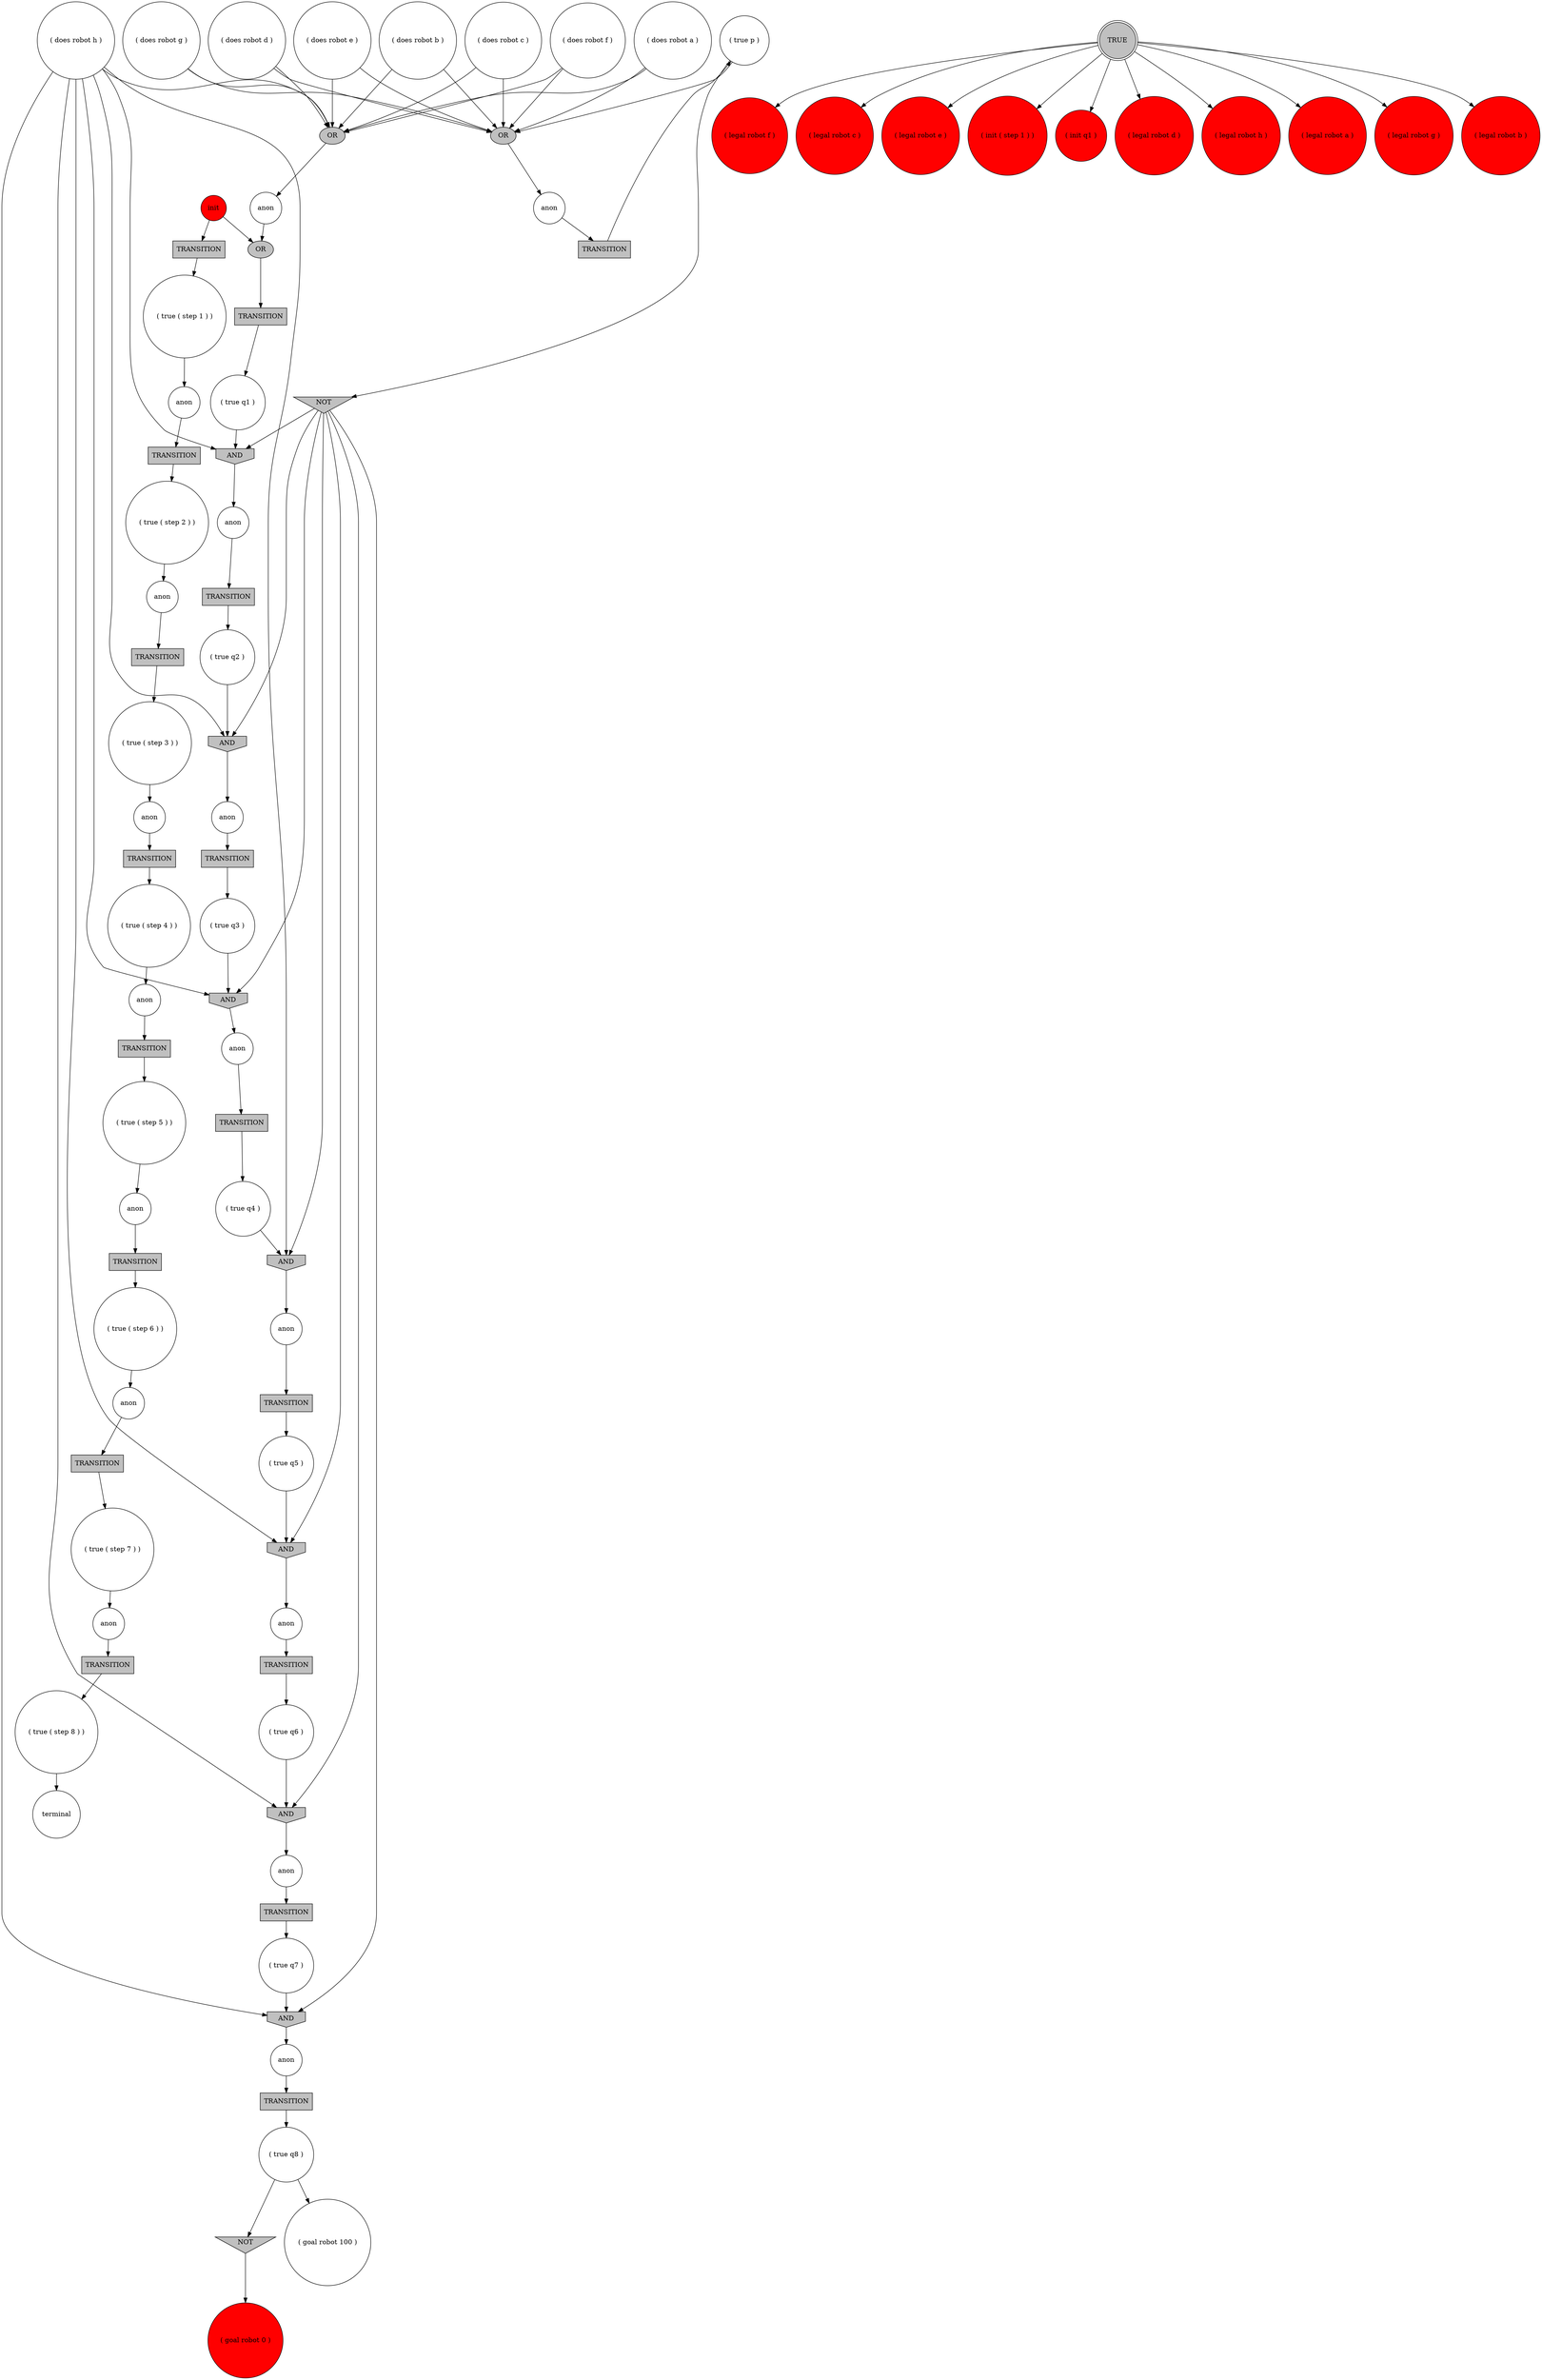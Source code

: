 digraph propNet
{
	"@5681f101"[shape=circle, style= filled, fillcolor=white, label="anon"]; "@5681f101"->"@5cd5dc15"; 
	"@42c0f640"[shape=box, style= filled, fillcolor=grey, label="TRANSITION"]; "@42c0f640"->"@29d9b3ea"; 
	"@7e934191"[shape=circle, style= filled, fillcolor=white, label="( true ( step 8 ) )"]; "@7e934191"->"@752b3dc3"; 
	"@2d539450"[shape=circle, style= filled, fillcolor=white, label="( does robot e )"]; "@2d539450"->"@4b7e54d8"; "@2d539450"->"@11a5af15"; 
	"@212894af"[shape=circle, style= filled, fillcolor=red, label="( legal robot f )"]; 
	"@57dcf2d4"[shape=circle, style= filled, fillcolor=white, label="( true q4 )"]; "@57dcf2d4"->"@35a21982"; 
	"@72131a9f"[shape=circle, style= filled, fillcolor=white, label="( true ( step 3 ) )"]; "@72131a9f"->"@5681f101"; 
	"@21001290"[shape=circle, style= filled, fillcolor=red, label="( legal robot c )"]; 
	"@6b460c57"[shape=circle, style= filled, fillcolor=white, label="( true q8 )"]; "@6b460c57"->"@6e4a1ae7"; "@6b460c57"->"@efa270e"; 
	"@1550f0c2"[shape=box, style= filled, fillcolor=grey, label="TRANSITION"]; "@1550f0c2"->"@6774b135"; 
	"@585faacd"[shape=circle, style= filled, fillcolor=red, label="( legal robot e )"]; 
	"@7d66c872"[shape=circle, style= filled, fillcolor=white, label="( does robot b )"]; "@7d66c872"->"@4b7e54d8"; "@7d66c872"->"@11a5af15"; 
	"@21b81c2c"[shape=circle, style= filled, fillcolor=white, label="( true q2 )"]; "@21b81c2c"->"@1e27b132"; 
	"@56464f52"[shape=box, style= filled, fillcolor=grey, label="TRANSITION"]; "@56464f52"->"@6b460c57"; 
	"@694151d4"[shape=circle, style= filled, fillcolor=white, label="anon"]; "@694151d4"->"@60a3a2c2"; 
	"@1e27b132"[shape=invhouse, style= filled, fillcolor=grey, label="AND"]; "@1e27b132"->"@980e034"; 
	"@9d8688"[shape=circle, style= filled, fillcolor=red, label="( init ( step 1 ) )"]; 
	"@525cbb4b"[shape=circle, style= filled, fillcolor=white, label="anon"]; "@525cbb4b"->"@4bdc8698"; 
	"@55beb41"[shape=box, style= filled, fillcolor=grey, label="TRANSITION"]; "@55beb41"->"@7ef1af4b"; 
	"@2cdf90c3"[shape=circle, style= filled, fillcolor=white, label="( true q6 )"]; "@2cdf90c3"->"@9312e2d"; 
	"@9312e2d"[shape=invhouse, style= filled, fillcolor=grey, label="AND"]; "@9312e2d"->"@421a4028"; 
	"@410fa292"[shape=circle, style= filled, fillcolor=white, label="anon"]; "@410fa292"->"@7f97199"; 
	"@788be196"[shape=box, style= filled, fillcolor=grey, label="TRANSITION"]; "@788be196"->"@72131a9f"; 
	"@2d5604b"[shape=circle, style= filled, fillcolor=white, label="anon"]; "@2d5604b"->"@56464f52"; 
	"@35a21982"[shape=invhouse, style= filled, fillcolor=grey, label="AND"]; "@35a21982"->"@410fa292"; 
	"@51d077f2"[shape=invtriangle, style= filled, fillcolor=grey, label="NOT"]; "@51d077f2"->"@5505df65"; "@51d077f2"->"@1e27b132"; "@51d077f2"->"@7b2dc8f2"; "@51d077f2"->"@35a21982"; "@51d077f2"->"@3601c976"; "@51d077f2"->"@9312e2d"; "@51d077f2"->"@4b947764"; 
	"@1aaffc0b"[shape=circle, style= filled, fillcolor=white, label="( true ( step 6 ) )"]; "@1aaffc0b"->"@525cbb4b"; 
	"@25b15d94"[shape=circle, style= filled, fillcolor=red, label="( init q1 )"]; 
	"@4b7e54d8"[shape=ellipse, style= filled, fillcolor=grey, label="OR"]; "@4b7e54d8"->"@2fcec325"; 
	"@225055fd"[shape=circle, style= filled, fillcolor=white, label="anon"]; "@225055fd"->"@788be196"; 
	"@6e4a1ae7"[shape=invtriangle, style= filled, fillcolor=grey, label="NOT"]; "@6e4a1ae7"->"@c05ef5e"; 
	"@723dc493"[shape=box, style= filled, fillcolor=grey, label="TRANSITION"]; "@723dc493"->"@7203e74b"; 
	"@3fed66c2"[shape=circle, style= filled, fillcolor=white, label="( does robot h )"]; "@3fed66c2"->"@5505df65"; "@3fed66c2"->"@1e27b132"; "@3fed66c2"->"@7b2dc8f2"; "@3fed66c2"->"@35a21982"; "@3fed66c2"->"@3601c976"; "@3fed66c2"->"@9312e2d"; "@3fed66c2"->"@4b947764"; "@3fed66c2"->"@11a5af15"; 
	"@587d6552"[shape=circle, style= filled, fillcolor=red, label="init"]; "@587d6552"->"@4b491917"; "@587d6552"->"@1550f0c2"; 
	"@11a5af15"[shape=ellipse, style= filled, fillcolor=grey, label="OR"]; "@11a5af15"->"@3327a2e8"; 
	"@421a4028"[shape=circle, style= filled, fillcolor=white, label="anon"]; "@421a4028"->"@773d55f1"; 
	"@29d9b3ea"[shape=circle, style= filled, fillcolor=white, label="( true p )"]; "@29d9b3ea"->"@51d077f2"; "@29d9b3ea"->"@4b7e54d8"; 
	"@34b80c8b"[shape=box, style= filled, fillcolor=grey, label="TRANSITION"]; "@34b80c8b"->"@22238496"; 
	"@980e034"[shape=circle, style= filled, fillcolor=white, label="anon"]; "@980e034"->"@723dc493"; 
	"@22238496"[shape=circle, style= filled, fillcolor=white, label="( true q1 )"]; "@22238496"->"@5505df65"; 
	"@8c16d76"[shape=circle, style= filled, fillcolor=white, label="anon"]; "@8c16d76"->"@3e19b03"; 
	"@39b9128e"[shape=box, style= filled, fillcolor=grey, label="TRANSITION"]; "@39b9128e"->"@7e934191"; 
	"@7ef1af4b"[shape=circle, style= filled, fillcolor=white, label="( true ( step 5 ) )"]; "@7ef1af4b"->"@5555050c"; 
	"@7166935d"[shape=box, style= filled, fillcolor=grey, label="TRANSITION"]; "@7166935d"->"@21b81c2c"; 
	"@5cd5dc15"[shape=box, style= filled, fillcolor=grey, label="TRANSITION"]; "@5cd5dc15"->"@14dc88ad"; 
	"@59bb547a"[shape=circle, style= filled, fillcolor=white, label="anon"]; "@59bb547a"->"@55beb41"; 
	"@6774b135"[shape=circle, style= filled, fillcolor=white, label="( true ( step 1 ) )"]; "@6774b135"->"@677f9f31"; 
	"@63a19e60"[shape=box, style= filled, fillcolor=grey, label="TRANSITION"]; "@63a19e60"->"@1aaffc0b"; 
	"@6a26c5e5"[shape=circle, style= filled, fillcolor=white, label="anon"]; "@6a26c5e5"->"@39b9128e"; 
	"@4bdc8698"[shape=box, style= filled, fillcolor=grey, label="TRANSITION"]; "@4bdc8698"->"@71f66d3c"; 
	"@4594f4d1"[shape=circle, style= filled, fillcolor=white, label="( does robot c )"]; "@4594f4d1"->"@4b7e54d8"; "@4594f4d1"->"@11a5af15"; 
	"@640ebb48"[shape=box, style= filled, fillcolor=grey, label="TRANSITION"]; "@640ebb48"->"@1c715ca3"; 
	"@7203e74b"[shape=circle, style= filled, fillcolor=white, label="( true q3 )"]; "@7203e74b"->"@7b2dc8f2"; 
	"@71f66d3c"[shape=circle, style= filled, fillcolor=white, label="( true ( step 7 ) )"]; "@71f66d3c"->"@6a26c5e5"; 
	"@68b8c873"[shape=circle, style= filled, fillcolor=white, label="( true q7 )"]; "@68b8c873"->"@4b947764"; 
	"@62b7cbfb"[shape=circle, style= filled, fillcolor=white, label="( does robot f )"]; "@62b7cbfb"->"@4b7e54d8"; "@62b7cbfb"->"@11a5af15"; 
	"@773d55f1"[shape=box, style= filled, fillcolor=grey, label="TRANSITION"]; "@773d55f1"->"@68b8c873"; 
	"@677f9f31"[shape=circle, style= filled, fillcolor=white, label="anon"]; "@677f9f31"->"@640ebb48"; 
	"@3327a2e8"[shape=circle, style= filled, fillcolor=white, label="anon"]; "@3327a2e8"->"@4b491917"; 
	"@1c715ca3"[shape=circle, style= filled, fillcolor=white, label="( true ( step 2 ) )"]; "@1c715ca3"->"@225055fd"; 
	"@50b52267"[shape=circle, style= filled, fillcolor=red, label="( legal robot d )"]; 
	"@5eeb4cbc"[shape=circle, style= filled, fillcolor=white, label="( does robot a )"]; "@5eeb4cbc"->"@4b7e54d8"; "@5eeb4cbc"->"@11a5af15"; 
	"@5555050c"[shape=circle, style= filled, fillcolor=white, label="anon"]; "@5555050c"->"@63a19e60"; 
	"@c05ef5e"[shape=circle, style= filled, fillcolor=red, label="( goal robot 0 )"]; 
	"@1c0ce451"[shape=circle, style= filled, fillcolor=red, label="( legal robot h )"]; 
	"@59bb7366"[shape=circle, style= filled, fillcolor=red, label="( legal robot a )"]; 
	"@4b491917"[shape=ellipse, style= filled, fillcolor=grey, label="OR"]; "@4b491917"->"@34b80c8b"; 
	"@7b2dc8f2"[shape=invhouse, style= filled, fillcolor=grey, label="AND"]; "@7b2dc8f2"->"@8c16d76"; 
	"@7f97199"[shape=box, style= filled, fillcolor=grey, label="TRANSITION"]; "@7f97199"->"@51df8d31"; 
	"@5505df65"[shape=invhouse, style= filled, fillcolor=grey, label="AND"]; "@5505df65"->"@5a9228e6"; 
	"@3f88e968"[shape=circle, style= filled, fillcolor=red, label="( legal robot g )"]; 
	"@60a3a2c2"[shape=box, style= filled, fillcolor=grey, label="TRANSITION"]; "@60a3a2c2"->"@2cdf90c3"; 
	"@3e19b03"[shape=box, style= filled, fillcolor=grey, label="TRANSITION"]; "@3e19b03"->"@57dcf2d4"; 
	"@e78900"[shape=circle, style= filled, fillcolor=white, label="( does robot g )"]; "@e78900"->"@4b7e54d8"; "@e78900"->"@11a5af15"; 
	"@752b3dc3"[shape=circle, style= filled, fillcolor=white, label="terminal"]; 
	"@2fcec325"[shape=circle, style= filled, fillcolor=white, label="anon"]; "@2fcec325"->"@42c0f640"; 
	"@51df8d31"[shape=circle, style= filled, fillcolor=white, label="( true q5 )"]; "@51df8d31"->"@3601c976"; 
	"@7d025a6d"[shape=doublecircle, style= filled, fillcolor=grey, label="TRUE"]; "@7d025a6d"->"@3f88e968"; "@7d025a6d"->"@50b52267"; "@7d025a6d"->"@1c0ce451"; "@7d025a6d"->"@59bb7366"; "@7d025a6d"->"@21001290"; "@7d025a6d"->"@585faacd"; "@7d025a6d"->"@238af3fb"; "@7d025a6d"->"@212894af"; "@7d025a6d"->"@9d8688"; "@7d025a6d"->"@25b15d94"; 
	"@4b947764"[shape=invhouse, style= filled, fillcolor=grey, label="AND"]; "@4b947764"->"@2d5604b"; 
	"@14dc88ad"[shape=circle, style= filled, fillcolor=white, label="( true ( step 4 ) )"]; "@14dc88ad"->"@59bb547a"; 
	"@238af3fb"[shape=circle, style= filled, fillcolor=red, label="( legal robot b )"]; 
	"@efa270e"[shape=circle, style= filled, fillcolor=white, label="( goal robot 100 )"]; 
	"@5a9228e6"[shape=circle, style= filled, fillcolor=white, label="anon"]; "@5a9228e6"->"@7166935d"; 
	"@3601c976"[shape=invhouse, style= filled, fillcolor=grey, label="AND"]; "@3601c976"->"@694151d4"; 
	"@31a76c58"[shape=circle, style= filled, fillcolor=white, label="( does robot d )"]; "@31a76c58"->"@4b7e54d8"; "@31a76c58"->"@11a5af15"; 
}